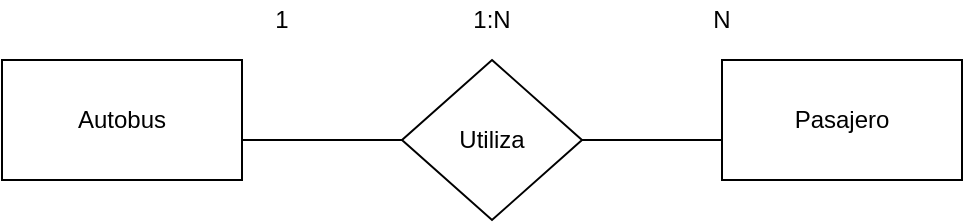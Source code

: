 <mxfile version="14.9.2" type="github">
  <diagram id="Z3hmOVS42n_ZHsRKefQ0" name="Page-1">
    <mxGraphModel dx="722" dy="408" grid="1" gridSize="10" guides="1" tooltips="1" connect="1" arrows="1" fold="1" page="1" pageScale="1" pageWidth="827" pageHeight="1169" math="0" shadow="0">
      <root>
        <mxCell id="0" />
        <mxCell id="1" parent="0" />
        <mxCell id="W2WLRzE284bscgdLRpvr-1" value="Autobus" style="rounded=0;whiteSpace=wrap;html=1;" vertex="1" parent="1">
          <mxGeometry x="160" y="200" width="120" height="60" as="geometry" />
        </mxCell>
        <mxCell id="W2WLRzE284bscgdLRpvr-2" value="Pasajero" style="rounded=0;whiteSpace=wrap;html=1;" vertex="1" parent="1">
          <mxGeometry x="520" y="200" width="120" height="60" as="geometry" />
        </mxCell>
        <mxCell id="W2WLRzE284bscgdLRpvr-6" style="edgeStyle=orthogonalEdgeStyle;rounded=0;orthogonalLoop=1;jettySize=auto;html=1;entryX=0;entryY=0.667;entryDx=0;entryDy=0;entryPerimeter=0;endArrow=none;endFill=0;" edge="1" parent="1" source="W2WLRzE284bscgdLRpvr-3" target="W2WLRzE284bscgdLRpvr-2">
          <mxGeometry relative="1" as="geometry" />
        </mxCell>
        <mxCell id="W2WLRzE284bscgdLRpvr-3" value="Utiliza" style="rhombus;whiteSpace=wrap;html=1;" vertex="1" parent="1">
          <mxGeometry x="360" y="200" width="90" height="80" as="geometry" />
        </mxCell>
        <mxCell id="W2WLRzE284bscgdLRpvr-5" value="" style="endArrow=none;html=1;entryX=0;entryY=0.5;entryDx=0;entryDy=0;" edge="1" parent="1" target="W2WLRzE284bscgdLRpvr-3">
          <mxGeometry width="50" height="50" relative="1" as="geometry">
            <mxPoint x="280" y="240" as="sourcePoint" />
            <mxPoint x="330" y="190" as="targetPoint" />
          </mxGeometry>
        </mxCell>
        <mxCell id="W2WLRzE284bscgdLRpvr-7" value="1" style="text;html=1;strokeColor=none;fillColor=none;align=center;verticalAlign=middle;whiteSpace=wrap;rounded=0;" vertex="1" parent="1">
          <mxGeometry x="280" y="170" width="40" height="20" as="geometry" />
        </mxCell>
        <mxCell id="W2WLRzE284bscgdLRpvr-8" value="N" style="text;html=1;strokeColor=none;fillColor=none;align=center;verticalAlign=middle;whiteSpace=wrap;rounded=0;" vertex="1" parent="1">
          <mxGeometry x="500" y="170" width="40" height="20" as="geometry" />
        </mxCell>
        <mxCell id="W2WLRzE284bscgdLRpvr-9" value="1:N" style="text;html=1;strokeColor=none;fillColor=none;align=center;verticalAlign=middle;whiteSpace=wrap;rounded=0;" vertex="1" parent="1">
          <mxGeometry x="385" y="170" width="40" height="20" as="geometry" />
        </mxCell>
      </root>
    </mxGraphModel>
  </diagram>
</mxfile>
